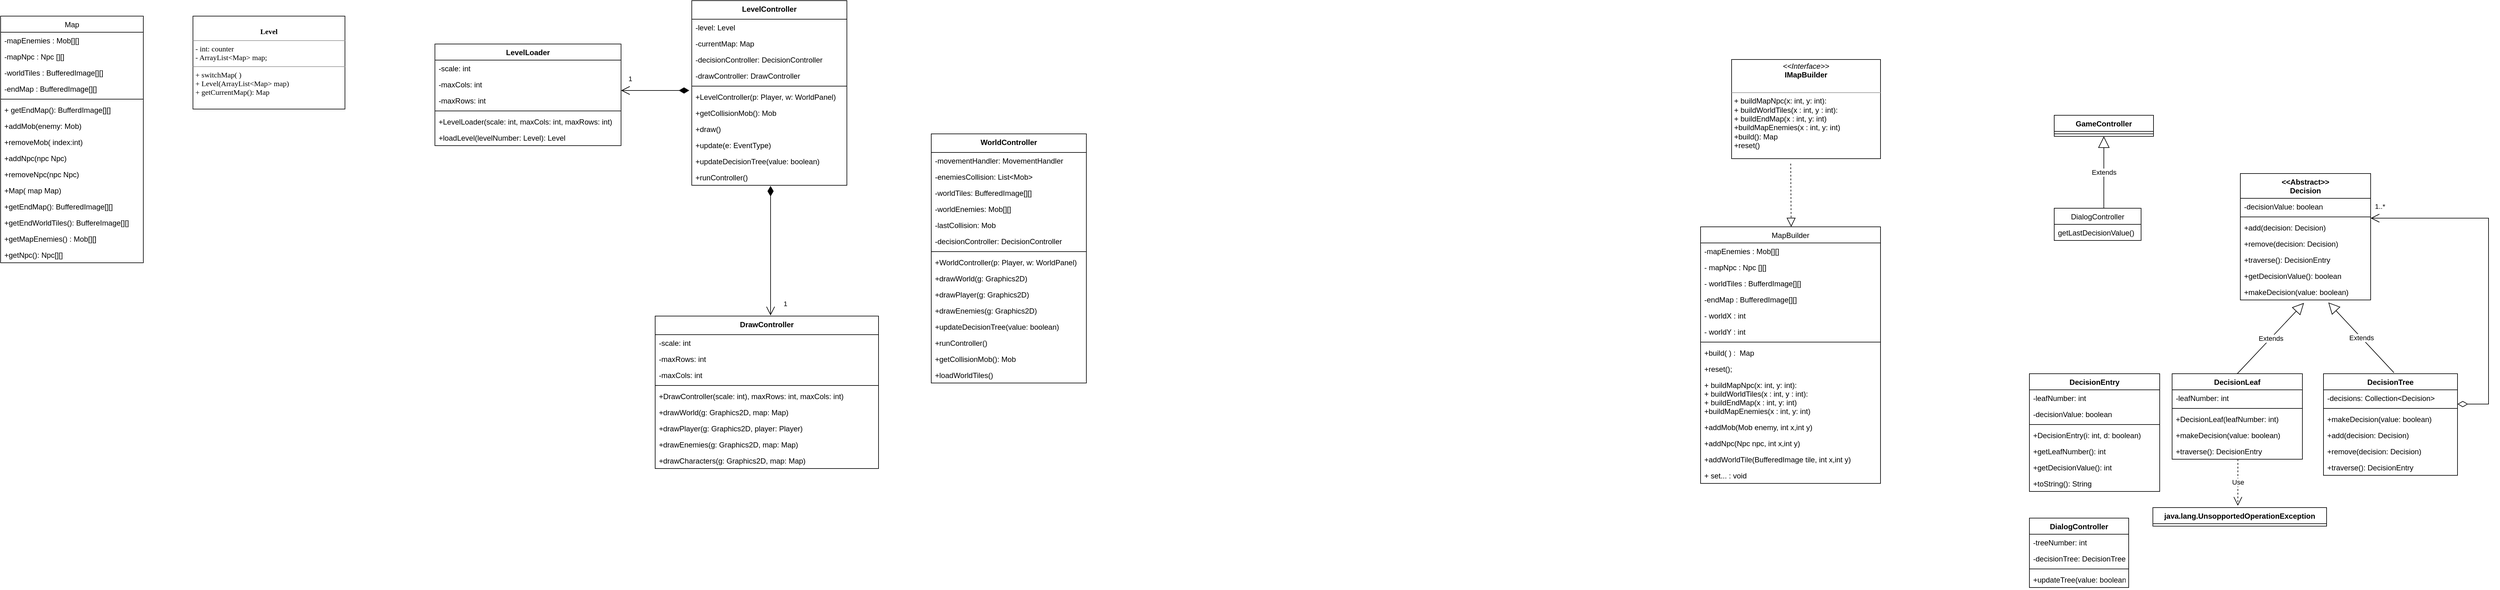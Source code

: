 <mxfile version="20.3.0" type="device"><diagram id="waX3XrK6CqwK0bpDL7hk" name="Pagina-1"><mxGraphModel dx="4037" dy="444" grid="1" gridSize="10" guides="1" tooltips="1" connect="1" arrows="1" fold="1" page="1" pageScale="1" pageWidth="827" pageHeight="1169" math="0" shadow="0"><root><mxCell id="0"/><mxCell id="1" parent="0"/><mxCell id="rgU4EDmHz1ksDsiDiEOH-1" value="&lt;&lt;Abstract&gt;&gt;&#10;Decision&#10;" style="swimlane;fontStyle=1;align=center;verticalAlign=top;childLayout=stackLayout;horizontal=1;startSize=40;horizontalStack=0;resizeParent=1;resizeParentMax=0;resizeLast=0;collapsible=1;marginBottom=0;" parent="1" vertex="1"><mxGeometry x="370" y="314" width="210" height="204" as="geometry"/></mxCell><mxCell id="H6eDh1LxuKZ5FNRw6-Gw-2" value="-decisionValue: boolean" style="text;strokeColor=none;fillColor=none;align=left;verticalAlign=top;spacingLeft=4;spacingRight=4;overflow=hidden;rotatable=0;points=[[0,0.5],[1,0.5]];portConstraint=eastwest;" parent="rgU4EDmHz1ksDsiDiEOH-1" vertex="1"><mxGeometry y="40" width="210" height="26" as="geometry"/></mxCell><mxCell id="rgU4EDmHz1ksDsiDiEOH-3" value="" style="line;strokeWidth=1;fillColor=none;align=left;verticalAlign=middle;spacingTop=-1;spacingLeft=3;spacingRight=3;rotatable=0;labelPosition=right;points=[];portConstraint=eastwest;strokeColor=inherit;" parent="rgU4EDmHz1ksDsiDiEOH-1" vertex="1"><mxGeometry y="66" width="210" height="8" as="geometry"/></mxCell><mxCell id="rgU4EDmHz1ksDsiDiEOH-14" value="+add(decision: Decision)" style="text;strokeColor=none;fillColor=none;align=left;verticalAlign=top;spacingLeft=4;spacingRight=4;overflow=hidden;rotatable=0;points=[[0,0.5],[1,0.5]];portConstraint=eastwest;" parent="rgU4EDmHz1ksDsiDiEOH-1" vertex="1"><mxGeometry y="74" width="210" height="26" as="geometry"/></mxCell><mxCell id="rgU4EDmHz1ksDsiDiEOH-15" value="+remove(decision: Decision)" style="text;strokeColor=none;fillColor=none;align=left;verticalAlign=top;spacingLeft=4;spacingRight=4;overflow=hidden;rotatable=0;points=[[0,0.5],[1,0.5]];portConstraint=eastwest;" parent="rgU4EDmHz1ksDsiDiEOH-1" vertex="1"><mxGeometry y="100" width="210" height="26" as="geometry"/></mxCell><mxCell id="H6eDh1LxuKZ5FNRw6-Gw-3" value="+traverse(): DecisionEntry" style="text;strokeColor=none;fillColor=none;align=left;verticalAlign=top;spacingLeft=4;spacingRight=4;overflow=hidden;rotatable=0;points=[[0,0.5],[1,0.5]];portConstraint=eastwest;" parent="rgU4EDmHz1ksDsiDiEOH-1" vertex="1"><mxGeometry y="126" width="210" height="26" as="geometry"/></mxCell><mxCell id="H6eDh1LxuKZ5FNRw6-Gw-1" value="+getDecisionValue(): boolean" style="text;strokeColor=none;fillColor=none;align=left;verticalAlign=top;spacingLeft=4;spacingRight=4;overflow=hidden;rotatable=0;points=[[0,0.5],[1,0.5]];portConstraint=eastwest;" parent="rgU4EDmHz1ksDsiDiEOH-1" vertex="1"><mxGeometry y="152" width="210" height="26" as="geometry"/></mxCell><mxCell id="rgU4EDmHz1ksDsiDiEOH-13" value="+makeDecision(value: boolean)" style="text;strokeColor=none;fillColor=none;align=left;verticalAlign=top;spacingLeft=4;spacingRight=4;overflow=hidden;rotatable=0;points=[[0,0.5],[1,0.5]];portConstraint=eastwest;" parent="rgU4EDmHz1ksDsiDiEOH-1" vertex="1"><mxGeometry y="178" width="210" height="26" as="geometry"/></mxCell><mxCell id="rgU4EDmHz1ksDsiDiEOH-5" value="DecisionLeaf" style="swimlane;fontStyle=1;align=center;verticalAlign=top;childLayout=stackLayout;horizontal=1;startSize=26;horizontalStack=0;resizeParent=1;resizeParentMax=0;resizeLast=0;collapsible=1;marginBottom=0;" parent="1" vertex="1"><mxGeometry x="260" y="637" width="210" height="138" as="geometry"/></mxCell><mxCell id="rgU4EDmHz1ksDsiDiEOH-31" value="-leafNumber: int" style="text;strokeColor=none;fillColor=none;align=left;verticalAlign=top;spacingLeft=4;spacingRight=4;overflow=hidden;rotatable=0;points=[[0,0.5],[1,0.5]];portConstraint=eastwest;" parent="rgU4EDmHz1ksDsiDiEOH-5" vertex="1"><mxGeometry y="26" width="210" height="26" as="geometry"/></mxCell><mxCell id="rgU4EDmHz1ksDsiDiEOH-7" value="" style="line;strokeWidth=1;fillColor=none;align=left;verticalAlign=middle;spacingTop=-1;spacingLeft=3;spacingRight=3;rotatable=0;labelPosition=right;points=[];portConstraint=eastwest;strokeColor=inherit;" parent="rgU4EDmHz1ksDsiDiEOH-5" vertex="1"><mxGeometry y="52" width="210" height="8" as="geometry"/></mxCell><mxCell id="rgU4EDmHz1ksDsiDiEOH-32" value="+DecisionLeaf(leafNumber: int)" style="text;strokeColor=none;fillColor=none;align=left;verticalAlign=top;spacingLeft=4;spacingRight=4;overflow=hidden;rotatable=0;points=[[0,0.5],[1,0.5]];portConstraint=eastwest;" parent="rgU4EDmHz1ksDsiDiEOH-5" vertex="1"><mxGeometry y="60" width="210" height="26" as="geometry"/></mxCell><mxCell id="rgU4EDmHz1ksDsiDiEOH-8" value="+makeDecision(value: boolean)&#10;" style="text;strokeColor=none;fillColor=none;align=left;verticalAlign=top;spacingLeft=4;spacingRight=4;overflow=hidden;rotatable=0;points=[[0,0.5],[1,0.5]];portConstraint=eastwest;" parent="rgU4EDmHz1ksDsiDiEOH-5" vertex="1"><mxGeometry y="86" width="210" height="26" as="geometry"/></mxCell><mxCell id="Zml2vvtw80SyDovYUlOk-2" value="+traverse(): DecisionEntry" style="text;strokeColor=none;fillColor=none;align=left;verticalAlign=top;spacingLeft=4;spacingRight=4;overflow=hidden;rotatable=0;points=[[0,0.5],[1,0.5]];portConstraint=eastwest;" parent="rgU4EDmHz1ksDsiDiEOH-5" vertex="1"><mxGeometry y="112" width="210" height="26" as="geometry"/></mxCell><mxCell id="rgU4EDmHz1ksDsiDiEOH-9" value="DecisionTree" style="swimlane;fontStyle=1;align=center;verticalAlign=top;childLayout=stackLayout;horizontal=1;startSize=26;horizontalStack=0;resizeParent=1;resizeParentMax=0;resizeLast=0;collapsible=1;marginBottom=0;" parent="1" vertex="1"><mxGeometry x="504" y="637" width="216" height="164" as="geometry"/></mxCell><mxCell id="rgU4EDmHz1ksDsiDiEOH-10" value="-decisions: Collection&lt;Decision&gt;" style="text;strokeColor=none;fillColor=none;align=left;verticalAlign=top;spacingLeft=4;spacingRight=4;overflow=hidden;rotatable=0;points=[[0,0.5],[1,0.5]];portConstraint=eastwest;" parent="rgU4EDmHz1ksDsiDiEOH-9" vertex="1"><mxGeometry y="26" width="216" height="26" as="geometry"/></mxCell><mxCell id="rgU4EDmHz1ksDsiDiEOH-11" value="" style="line;strokeWidth=1;fillColor=none;align=left;verticalAlign=middle;spacingTop=-1;spacingLeft=3;spacingRight=3;rotatable=0;labelPosition=right;points=[];portConstraint=eastwest;strokeColor=inherit;" parent="rgU4EDmHz1ksDsiDiEOH-9" vertex="1"><mxGeometry y="52" width="216" height="8" as="geometry"/></mxCell><mxCell id="rgU4EDmHz1ksDsiDiEOH-20" value="+makeDecision(value: boolean)" style="text;strokeColor=none;fillColor=none;align=left;verticalAlign=top;spacingLeft=4;spacingRight=4;overflow=hidden;rotatable=0;points=[[0,0.5],[1,0.5]];portConstraint=eastwest;" parent="rgU4EDmHz1ksDsiDiEOH-9" vertex="1"><mxGeometry y="60" width="216" height="26" as="geometry"/></mxCell><mxCell id="rgU4EDmHz1ksDsiDiEOH-21" value="+add(decision: Decision)" style="text;strokeColor=none;fillColor=none;align=left;verticalAlign=top;spacingLeft=4;spacingRight=4;overflow=hidden;rotatable=0;points=[[0,0.5],[1,0.5]];portConstraint=eastwest;" parent="rgU4EDmHz1ksDsiDiEOH-9" vertex="1"><mxGeometry y="86" width="216" height="26" as="geometry"/></mxCell><mxCell id="rgU4EDmHz1ksDsiDiEOH-22" value="+remove(decision: Decision)" style="text;strokeColor=none;fillColor=none;align=left;verticalAlign=top;spacingLeft=4;spacingRight=4;overflow=hidden;rotatable=0;points=[[0,0.5],[1,0.5]];portConstraint=eastwest;" parent="rgU4EDmHz1ksDsiDiEOH-9" vertex="1"><mxGeometry y="112" width="216" height="26" as="geometry"/></mxCell><mxCell id="Zml2vvtw80SyDovYUlOk-1" value="+traverse(): DecisionEntry" style="text;strokeColor=none;fillColor=none;align=left;verticalAlign=top;spacingLeft=4;spacingRight=4;overflow=hidden;rotatable=0;points=[[0,0.5],[1,0.5]];portConstraint=eastwest;" parent="rgU4EDmHz1ksDsiDiEOH-9" vertex="1"><mxGeometry y="138" width="216" height="26" as="geometry"/></mxCell><mxCell id="rgU4EDmHz1ksDsiDiEOH-17" value="1..*" style="endArrow=open;html=1;endSize=12;startArrow=diamondThin;startSize=14;startFill=0;edgeStyle=orthogonalEdgeStyle;align=left;verticalAlign=bottom;rounded=0;" parent="1" edge="1"><mxGeometry x="0.984" y="-10" relative="1" as="geometry"><mxPoint x="720" y="686" as="sourcePoint"/><mxPoint x="580" y="386" as="targetPoint"/><Array as="points"><mxPoint x="770" y="686"/><mxPoint x="770" y="386"/></Array><mxPoint as="offset"/></mxGeometry></mxCell><mxCell id="rgU4EDmHz1ksDsiDiEOH-18" value="Extends" style="endArrow=block;endSize=16;endFill=0;html=1;rounded=0;exitX=0.5;exitY=0;exitDx=0;exitDy=0;entryX=0.403;entryY=1.031;entryDx=0;entryDy=0;entryPerimeter=0;" parent="1" source="rgU4EDmHz1ksDsiDiEOH-5" edge="1"><mxGeometry width="160" relative="1" as="geometry"><mxPoint x="468" y="550" as="sourcePoint"/><mxPoint x="472.54" y="522.806" as="targetPoint"/></mxGeometry></mxCell><mxCell id="rgU4EDmHz1ksDsiDiEOH-19" value="Extends" style="endArrow=block;endSize=16;endFill=0;html=1;rounded=0;entryX=0.621;entryY=1;entryDx=0;entryDy=0;entryPerimeter=0;exitX=0.526;exitY=-0.01;exitDx=0;exitDy=0;exitPerimeter=0;" parent="1" source="rgU4EDmHz1ksDsiDiEOH-9" edge="1"><mxGeometry width="160" relative="1" as="geometry"><mxPoint x="618" y="620" as="sourcePoint"/><mxPoint x="511.78" y="522" as="targetPoint"/></mxGeometry></mxCell><mxCell id="rgU4EDmHz1ksDsiDiEOH-38" value="Use" style="endArrow=open;endSize=12;dashed=1;html=1;rounded=0;exitX=0.505;exitY=1;exitDx=0;exitDy=0;exitPerimeter=0;" parent="1" source="Zml2vvtw80SyDovYUlOk-2" edge="1"><mxGeometry width="160" relative="1" as="geometry"><mxPoint x="367.71" y="801" as="sourcePoint"/><mxPoint x="366" y="850" as="targetPoint"/></mxGeometry></mxCell><mxCell id="rgU4EDmHz1ksDsiDiEOH-47" value="java.lang.UnsopportedOperationException" style="swimlane;fontStyle=1;align=center;verticalAlign=top;childLayout=stackLayout;horizontal=1;startSize=26;horizontalStack=0;resizeParent=1;resizeParentMax=0;resizeLast=0;collapsible=1;marginBottom=0;" parent="1" vertex="1" collapsed="1"><mxGeometry x="229" y="853" width="280" height="30" as="geometry"><mxRectangle x="300" y="1050" width="160" height="34" as="alternateBounds"/></mxGeometry></mxCell><mxCell id="Zml2vvtw80SyDovYUlOk-3" value="DecisionEntry" style="swimlane;fontStyle=1;align=center;verticalAlign=top;childLayout=stackLayout;horizontal=1;startSize=26;horizontalStack=0;resizeParent=1;resizeParentMax=0;resizeLast=0;collapsible=1;marginBottom=0;" parent="1" vertex="1"><mxGeometry x="30" y="637" width="210" height="190" as="geometry"/></mxCell><mxCell id="Zml2vvtw80SyDovYUlOk-4" value="-leafNumber: int" style="text;strokeColor=none;fillColor=none;align=left;verticalAlign=top;spacingLeft=4;spacingRight=4;overflow=hidden;rotatable=0;points=[[0,0.5],[1,0.5]];portConstraint=eastwest;" parent="Zml2vvtw80SyDovYUlOk-3" vertex="1"><mxGeometry y="26" width="210" height="26" as="geometry"/></mxCell><mxCell id="Zml2vvtw80SyDovYUlOk-7" value="-decisionValue: boolean" style="text;strokeColor=none;fillColor=none;align=left;verticalAlign=top;spacingLeft=4;spacingRight=4;overflow=hidden;rotatable=0;points=[[0,0.5],[1,0.5]];portConstraint=eastwest;" parent="Zml2vvtw80SyDovYUlOk-3" vertex="1"><mxGeometry y="52" width="210" height="26" as="geometry"/></mxCell><mxCell id="Zml2vvtw80SyDovYUlOk-5" value="" style="line;strokeWidth=1;fillColor=none;align=left;verticalAlign=middle;spacingTop=-1;spacingLeft=3;spacingRight=3;rotatable=0;labelPosition=right;points=[];portConstraint=eastwest;strokeColor=inherit;" parent="Zml2vvtw80SyDovYUlOk-3" vertex="1"><mxGeometry y="78" width="210" height="8" as="geometry"/></mxCell><mxCell id="Zml2vvtw80SyDovYUlOk-6" value="+DecisionEntry(i: int, d: boolean)" style="text;strokeColor=none;fillColor=none;align=left;verticalAlign=top;spacingLeft=4;spacingRight=4;overflow=hidden;rotatable=0;points=[[0,0.5],[1,0.5]];portConstraint=eastwest;" parent="Zml2vvtw80SyDovYUlOk-3" vertex="1"><mxGeometry y="86" width="210" height="26" as="geometry"/></mxCell><mxCell id="Zml2vvtw80SyDovYUlOk-8" value="+getLeafNumber(): int" style="text;strokeColor=none;fillColor=none;align=left;verticalAlign=top;spacingLeft=4;spacingRight=4;overflow=hidden;rotatable=0;points=[[0,0.5],[1,0.5]];portConstraint=eastwest;" parent="Zml2vvtw80SyDovYUlOk-3" vertex="1"><mxGeometry y="112" width="210" height="26" as="geometry"/></mxCell><mxCell id="Zml2vvtw80SyDovYUlOk-9" value="+getDecisionValue(): int" style="text;strokeColor=none;fillColor=none;align=left;verticalAlign=top;spacingLeft=4;spacingRight=4;overflow=hidden;rotatable=0;points=[[0,0.5],[1,0.5]];portConstraint=eastwest;" parent="Zml2vvtw80SyDovYUlOk-3" vertex="1"><mxGeometry y="138" width="210" height="26" as="geometry"/></mxCell><mxCell id="-rwoP-EGNGd6tLvYjG5y-1" value="+toString(): String" style="text;strokeColor=none;fillColor=none;align=left;verticalAlign=top;spacingLeft=4;spacingRight=4;overflow=hidden;rotatable=0;points=[[0,0.5],[1,0.5]];portConstraint=eastwest;" parent="Zml2vvtw80SyDovYUlOk-3" vertex="1"><mxGeometry y="164" width="210" height="26" as="geometry"/></mxCell><mxCell id="r6bCO4t-wzI-lzJjD_gW-1" value="DialogController" style="swimlane;fontStyle=0;childLayout=stackLayout;horizontal=1;startSize=26;fillColor=none;horizontalStack=0;resizeParent=1;resizeParentMax=0;resizeLast=0;collapsible=1;marginBottom=0;" parent="1" vertex="1"><mxGeometry x="70" y="370" width="140" height="52" as="geometry"/></mxCell><mxCell id="r6bCO4t-wzI-lzJjD_gW-10" value="getLastDecisionValue()" style="text;strokeColor=none;fillColor=none;align=left;verticalAlign=top;spacingLeft=4;spacingRight=4;overflow=hidden;rotatable=0;points=[[0,0.5],[1,0.5]];portConstraint=eastwest;" parent="r6bCO4t-wzI-lzJjD_gW-1" vertex="1"><mxGeometry y="26" width="140" height="26" as="geometry"/></mxCell><mxCell id="r6bCO4t-wzI-lzJjD_gW-5" value="GameController" style="swimlane;fontStyle=1;align=center;verticalAlign=top;childLayout=stackLayout;horizontal=1;startSize=26;horizontalStack=0;resizeParent=1;resizeParentMax=0;resizeLast=0;collapsible=1;marginBottom=0;" parent="1" vertex="1"><mxGeometry x="70" y="220" width="160" height="34" as="geometry"/></mxCell><mxCell id="r6bCO4t-wzI-lzJjD_gW-7" value="" style="line;strokeWidth=1;fillColor=none;align=left;verticalAlign=middle;spacingTop=-1;spacingLeft=3;spacingRight=3;rotatable=0;labelPosition=right;points=[];portConstraint=eastwest;strokeColor=inherit;" parent="r6bCO4t-wzI-lzJjD_gW-5" vertex="1"><mxGeometry y="26" width="160" height="8" as="geometry"/></mxCell><mxCell id="r6bCO4t-wzI-lzJjD_gW-9" value="Extends" style="endArrow=block;endSize=16;endFill=0;html=1;rounded=0;exitX=0.571;exitY=0;exitDx=0;exitDy=0;exitPerimeter=0;entryX=0.5;entryY=1;entryDx=0;entryDy=0;" parent="1" source="r6bCO4t-wzI-lzJjD_gW-1" target="r6bCO4t-wzI-lzJjD_gW-5" edge="1"><mxGeometry width="160" relative="1" as="geometry"><mxPoint x="120" y="314" as="sourcePoint"/><mxPoint x="280" y="314" as="targetPoint"/></mxGeometry></mxCell><mxCell id="6VcIA10MXS9LwaJbFDwE-1" value="DialogController" style="swimlane;fontStyle=1;align=center;verticalAlign=top;childLayout=stackLayout;horizontal=1;startSize=26;horizontalStack=0;resizeParent=1;resizeParentMax=0;resizeLast=0;collapsible=1;marginBottom=0;" parent="1" vertex="1"><mxGeometry x="30" y="870" width="160" height="112" as="geometry"/></mxCell><mxCell id="6VcIA10MXS9LwaJbFDwE-6" value="-treeNumber: int" style="text;strokeColor=none;fillColor=none;align=left;verticalAlign=top;spacingLeft=4;spacingRight=4;overflow=hidden;rotatable=0;points=[[0,0.5],[1,0.5]];portConstraint=eastwest;" parent="6VcIA10MXS9LwaJbFDwE-1" vertex="1"><mxGeometry y="26" width="160" height="26" as="geometry"/></mxCell><mxCell id="6VcIA10MXS9LwaJbFDwE-5" value="-decisionTree: DecisionTree" style="text;strokeColor=none;fillColor=none;align=left;verticalAlign=top;spacingLeft=4;spacingRight=4;overflow=hidden;rotatable=0;points=[[0,0.5],[1,0.5]];portConstraint=eastwest;" parent="6VcIA10MXS9LwaJbFDwE-1" vertex="1"><mxGeometry y="52" width="160" height="26" as="geometry"/></mxCell><mxCell id="6VcIA10MXS9LwaJbFDwE-3" value="" style="line;strokeWidth=1;fillColor=none;align=left;verticalAlign=middle;spacingTop=-1;spacingLeft=3;spacingRight=3;rotatable=0;labelPosition=right;points=[];portConstraint=eastwest;strokeColor=inherit;" parent="6VcIA10MXS9LwaJbFDwE-1" vertex="1"><mxGeometry y="78" width="160" height="8" as="geometry"/></mxCell><mxCell id="6VcIA10MXS9LwaJbFDwE-4" value="+updateTree(value: boolean)" style="text;strokeColor=none;fillColor=none;align=left;verticalAlign=top;spacingLeft=4;spacingRight=4;overflow=hidden;rotatable=0;points=[[0,0.5],[1,0.5]];portConstraint=eastwest;" parent="6VcIA10MXS9LwaJbFDwE-1" vertex="1"><mxGeometry y="86" width="160" height="26" as="geometry"/></mxCell><mxCell id="Z7u2s3VaNOTHkCchxANX-33" value="&lt;p style=&quot;margin:0px;margin-top:4px;text-align:center;&quot;&gt;&lt;br&gt;&lt;b&gt;Level&lt;/b&gt;&lt;/p&gt;&lt;hr size=&quot;1&quot;&gt;&lt;p style=&quot;margin:0px;margin-left:4px;&quot;&gt;- int: counter&lt;/p&gt;&lt;p style=&quot;margin:0px;margin-left:4px;&quot;&gt;- ArrayList&amp;lt;Map&amp;gt; map;&lt;/p&gt;&lt;hr size=&quot;1&quot;&gt;&lt;p style=&quot;margin:0px;margin-left:4px;&quot;&gt;+ switchMap( )&lt;br&gt;+ Level(ArrayList&amp;lt;Map&amp;gt; map)&lt;/p&gt;&lt;p style=&quot;margin:0px;margin-left:4px;&quot;&gt;+ getCurrentMap(): Map&lt;/p&gt;&lt;p style=&quot;margin:0px;margin-left:4px;&quot;&gt;&lt;br&gt;&lt;/p&gt;" style="verticalAlign=top;align=left;overflow=fill;fontSize=12;fontFamily=Lucida Console;html=1;" parent="1" vertex="1"><mxGeometry x="-2930" y="60" width="245" height="150" as="geometry"/></mxCell><mxCell id="Z7u2s3VaNOTHkCchxANX-34" value="Map" style="swimlane;fontStyle=0;childLayout=stackLayout;horizontal=1;startSize=26;fillColor=none;horizontalStack=0;resizeParent=1;resizeParentMax=0;resizeLast=0;collapsible=1;marginBottom=0;" parent="1" vertex="1"><mxGeometry x="-3240" y="60" width="230" height="398" as="geometry"/></mxCell><mxCell id="Z7u2s3VaNOTHkCchxANX-35" value="-mapEnemies : Mob[][] " style="text;strokeColor=none;fillColor=none;align=left;verticalAlign=top;spacingLeft=4;spacingRight=4;overflow=hidden;rotatable=0;points=[[0,0.5],[1,0.5]];portConstraint=eastwest;" parent="Z7u2s3VaNOTHkCchxANX-34" vertex="1"><mxGeometry y="26" width="230" height="26" as="geometry"/></mxCell><mxCell id="Z7u2s3VaNOTHkCchxANX-36" value="-mapNpc : Npc [][] " style="text;strokeColor=none;fillColor=none;align=left;verticalAlign=top;spacingLeft=4;spacingRight=4;overflow=hidden;rotatable=0;points=[[0,0.5],[1,0.5]];portConstraint=eastwest;" parent="Z7u2s3VaNOTHkCchxANX-34" vertex="1"><mxGeometry y="52" width="230" height="26" as="geometry"/></mxCell><mxCell id="Z7u2s3VaNOTHkCchxANX-37" value="-worldTiles : BufferedImage[][]" style="text;strokeColor=none;fillColor=none;align=left;verticalAlign=top;spacingLeft=4;spacingRight=4;overflow=hidden;rotatable=0;points=[[0,0.5],[1,0.5]];portConstraint=eastwest;" parent="Z7u2s3VaNOTHkCchxANX-34" vertex="1"><mxGeometry y="78" width="230" height="26" as="geometry"/></mxCell><mxCell id="Z7u2s3VaNOTHkCchxANX-38" value="-endMap : BufferedImage[][] " style="text;strokeColor=none;fillColor=none;align=left;verticalAlign=top;spacingLeft=4;spacingRight=4;overflow=hidden;rotatable=0;points=[[0,0.5],[1,0.5]];portConstraint=eastwest;" parent="Z7u2s3VaNOTHkCchxANX-34" vertex="1"><mxGeometry y="104" width="230" height="26" as="geometry"/></mxCell><mxCell id="Z7u2s3VaNOTHkCchxANX-39" value="" style="line;strokeWidth=1;fillColor=none;align=left;verticalAlign=middle;spacingTop=-1;spacingLeft=3;spacingRight=3;rotatable=0;labelPosition=right;points=[];portConstraint=eastwest;strokeColor=inherit;" parent="Z7u2s3VaNOTHkCchxANX-34" vertex="1"><mxGeometry y="130" width="230" height="8" as="geometry"/></mxCell><mxCell id="Z7u2s3VaNOTHkCchxANX-40" value="+ getEndMap(): BufferdImage[][] " style="text;strokeColor=none;fillColor=none;align=left;verticalAlign=top;spacingLeft=4;spacingRight=4;overflow=hidden;rotatable=0;points=[[0,0.5],[1,0.5]];portConstraint=eastwest;" parent="Z7u2s3VaNOTHkCchxANX-34" vertex="1"><mxGeometry y="138" width="230" height="26" as="geometry"/></mxCell><mxCell id="Z7u2s3VaNOTHkCchxANX-41" value="+addMob(enemy: Mob)" style="text;strokeColor=none;fillColor=none;align=left;verticalAlign=top;spacingLeft=4;spacingRight=4;overflow=hidden;rotatable=0;points=[[0,0.5],[1,0.5]];portConstraint=eastwest;" parent="Z7u2s3VaNOTHkCchxANX-34" vertex="1"><mxGeometry y="164" width="230" height="26" as="geometry"/></mxCell><mxCell id="Z7u2s3VaNOTHkCchxANX-42" value="+removeMob( index:int)" style="text;strokeColor=none;fillColor=none;align=left;verticalAlign=top;spacingLeft=4;spacingRight=4;overflow=hidden;rotatable=0;points=[[0,0.5],[1,0.5]];portConstraint=eastwest;" parent="Z7u2s3VaNOTHkCchxANX-34" vertex="1"><mxGeometry y="190" width="230" height="26" as="geometry"/></mxCell><mxCell id="Z7u2s3VaNOTHkCchxANX-43" value="+addNpc(npc Npc)" style="text;strokeColor=none;fillColor=none;align=left;verticalAlign=top;spacingLeft=4;spacingRight=4;overflow=hidden;rotatable=0;points=[[0,0.5],[1,0.5]];portConstraint=eastwest;" parent="Z7u2s3VaNOTHkCchxANX-34" vertex="1"><mxGeometry y="216" width="230" height="26" as="geometry"/></mxCell><mxCell id="Z7u2s3VaNOTHkCchxANX-44" value="+removeNpc(npc Npc)" style="text;strokeColor=none;fillColor=none;align=left;verticalAlign=top;spacingLeft=4;spacingRight=4;overflow=hidden;rotatable=0;points=[[0,0.5],[1,0.5]];portConstraint=eastwest;" parent="Z7u2s3VaNOTHkCchxANX-34" vertex="1"><mxGeometry y="242" width="230" height="26" as="geometry"/></mxCell><mxCell id="Z7u2s3VaNOTHkCchxANX-45" value="+Map( map Map)&#10;" style="text;strokeColor=none;fillColor=none;align=left;verticalAlign=top;spacingLeft=4;spacingRight=4;overflow=hidden;rotatable=0;points=[[0,0.5],[1,0.5]];portConstraint=eastwest;" parent="Z7u2s3VaNOTHkCchxANX-34" vertex="1"><mxGeometry y="268" width="230" height="26" as="geometry"/></mxCell><mxCell id="Z7u2s3VaNOTHkCchxANX-46" value="+getEndMap(): BufferedImage[][]" style="text;strokeColor=none;fillColor=none;align=left;verticalAlign=top;spacingLeft=4;spacingRight=4;overflow=hidden;rotatable=0;points=[[0,0.5],[1,0.5]];portConstraint=eastwest;" parent="Z7u2s3VaNOTHkCchxANX-34" vertex="1"><mxGeometry y="294" width="230" height="26" as="geometry"/></mxCell><mxCell id="Z7u2s3VaNOTHkCchxANX-47" value="+getEndWorldTiles(): BuffereImage[][]" style="text;strokeColor=none;fillColor=none;align=left;verticalAlign=top;spacingLeft=4;spacingRight=4;overflow=hidden;rotatable=0;points=[[0,0.5],[1,0.5]];portConstraint=eastwest;" parent="Z7u2s3VaNOTHkCchxANX-34" vertex="1"><mxGeometry y="320" width="230" height="26" as="geometry"/></mxCell><mxCell id="Z7u2s3VaNOTHkCchxANX-48" value="+getMapEnemies() : Mob[][] " style="text;strokeColor=none;fillColor=none;align=left;verticalAlign=top;spacingLeft=4;spacingRight=4;overflow=hidden;rotatable=0;points=[[0,0.5],[1,0.5]];portConstraint=eastwest;" parent="Z7u2s3VaNOTHkCchxANX-34" vertex="1"><mxGeometry y="346" width="230" height="26" as="geometry"/></mxCell><mxCell id="Z7u2s3VaNOTHkCchxANX-49" value="+getNpc(): Npc[][]" style="text;strokeColor=none;fillColor=none;align=left;verticalAlign=top;spacingLeft=4;spacingRight=4;overflow=hidden;rotatable=0;points=[[0,0.5],[1,0.5]];portConstraint=eastwest;" parent="Z7u2s3VaNOTHkCchxANX-34" vertex="1"><mxGeometry y="372" width="230" height="26" as="geometry"/></mxCell><mxCell id="Z7u2s3VaNOTHkCchxANX-50" value="&lt;p style=&quot;margin:0px;margin-top:4px;text-align:center;&quot;&gt;&lt;i&gt;&amp;lt;&amp;lt;Interface&amp;gt;&amp;gt;&lt;/i&gt;&lt;br&gt;&lt;b&gt;IMapBuilder&lt;/b&gt;&lt;/p&gt;&lt;p style=&quot;margin:0px;margin-left:4px;&quot;&gt;&lt;br&gt;&lt;/p&gt;&lt;hr size=&quot;1&quot;&gt;&lt;p style=&quot;margin:0px;margin-left:4px;&quot;&gt;+ buildMapNpc(x: int, y: int):&lt;br&gt;+ buildWorldTiles(x : int, y : int):&amp;nbsp;&lt;/p&gt;&lt;p style=&quot;margin:0px;margin-left:4px;&quot;&gt;+ buildEndMap(x : int, y: int)&lt;/p&gt;&lt;p style=&quot;margin:0px;margin-left:4px;&quot;&gt;+buildMapEnemies(x : int, y: int)&lt;/p&gt;&lt;p style=&quot;margin:0px;margin-left:4px;&quot;&gt;+build(): Map&lt;/p&gt;&lt;p style=&quot;margin:0px;margin-left:4px;&quot;&gt;+reset()&lt;/p&gt;" style="verticalAlign=top;align=left;overflow=fill;fontSize=12;fontFamily=Helvetica;html=1;" parent="1" vertex="1"><mxGeometry x="-450" y="130" width="240" height="160" as="geometry"/></mxCell><mxCell id="Z7u2s3VaNOTHkCchxANX-51" value="" style="endArrow=block;dashed=1;endFill=0;endSize=12;html=1;rounded=0;exitX=0.397;exitY=1.05;exitDx=0;exitDy=0;exitPerimeter=0;entryX=0.469;entryY=0;entryDx=0;entryDy=0;entryPerimeter=0;" parent="1" source="Z7u2s3VaNOTHkCchxANX-50" edge="1"><mxGeometry width="160" relative="1" as="geometry"><mxPoint x="-640" y="609.5" as="sourcePoint"/><mxPoint x="-353.99" y="400" as="targetPoint"/></mxGeometry></mxCell><mxCell id="Z7u2s3VaNOTHkCchxANX-52" value="MapBuilder" style="swimlane;fontStyle=0;childLayout=stackLayout;horizontal=1;startSize=26;fillColor=none;horizontalStack=0;resizeParent=1;resizeParentMax=0;resizeLast=0;collapsible=1;marginBottom=0;" parent="1" vertex="1"><mxGeometry x="-500" y="400" width="290" height="414" as="geometry"/></mxCell><mxCell id="Z7u2s3VaNOTHkCchxANX-53" value="-mapEnemies : Mob[][] " style="text;strokeColor=none;fillColor=none;align=left;verticalAlign=top;spacingLeft=4;spacingRight=4;overflow=hidden;rotatable=0;points=[[0,0.5],[1,0.5]];portConstraint=eastwest;" parent="Z7u2s3VaNOTHkCchxANX-52" vertex="1"><mxGeometry y="26" width="290" height="26" as="geometry"/></mxCell><mxCell id="Z7u2s3VaNOTHkCchxANX-54" value="- mapNpc : Npc [][] " style="text;strokeColor=none;fillColor=none;align=left;verticalAlign=top;spacingLeft=4;spacingRight=4;overflow=hidden;rotatable=0;points=[[0,0.5],[1,0.5]];portConstraint=eastwest;" parent="Z7u2s3VaNOTHkCchxANX-52" vertex="1"><mxGeometry y="52" width="290" height="26" as="geometry"/></mxCell><mxCell id="Z7u2s3VaNOTHkCchxANX-55" value="- worldTiles : BufferdImage[][]" style="text;strokeColor=none;fillColor=none;align=left;verticalAlign=top;spacingLeft=4;spacingRight=4;overflow=hidden;rotatable=0;points=[[0,0.5],[1,0.5]];portConstraint=eastwest;" parent="Z7u2s3VaNOTHkCchxANX-52" vertex="1"><mxGeometry y="78" width="290" height="26" as="geometry"/></mxCell><mxCell id="Z7u2s3VaNOTHkCchxANX-56" value="-endMap : BufferedImage[][] " style="text;strokeColor=none;fillColor=none;align=left;verticalAlign=top;spacingLeft=4;spacingRight=4;overflow=hidden;rotatable=0;points=[[0,0.5],[1,0.5]];portConstraint=eastwest;" parent="Z7u2s3VaNOTHkCchxANX-52" vertex="1"><mxGeometry y="104" width="290" height="26" as="geometry"/></mxCell><mxCell id="Z7u2s3VaNOTHkCchxANX-57" value="- worldX : int" style="text;strokeColor=none;fillColor=none;align=left;verticalAlign=top;spacingLeft=4;spacingRight=4;overflow=hidden;rotatable=0;points=[[0,0.5],[1,0.5]];portConstraint=eastwest;" parent="Z7u2s3VaNOTHkCchxANX-52" vertex="1"><mxGeometry y="130" width="290" height="26" as="geometry"/></mxCell><mxCell id="Z7u2s3VaNOTHkCchxANX-58" value="- worldY : int" style="text;strokeColor=none;fillColor=none;align=left;verticalAlign=top;spacingLeft=4;spacingRight=4;overflow=hidden;rotatable=0;points=[[0,0.5],[1,0.5]];portConstraint=eastwest;" parent="Z7u2s3VaNOTHkCchxANX-52" vertex="1"><mxGeometry y="156" width="290" height="26" as="geometry"/></mxCell><mxCell id="Z7u2s3VaNOTHkCchxANX-59" value="" style="line;strokeWidth=1;fillColor=none;align=left;verticalAlign=middle;spacingTop=-1;spacingLeft=3;spacingRight=3;rotatable=0;labelPosition=right;points=[];portConstraint=eastwest;strokeColor=inherit;" parent="Z7u2s3VaNOTHkCchxANX-52" vertex="1"><mxGeometry y="182" width="290" height="8" as="geometry"/></mxCell><mxCell id="Z7u2s3VaNOTHkCchxANX-60" value="+build( ) :  Map&#10;" style="text;strokeColor=none;fillColor=none;align=left;verticalAlign=top;spacingLeft=4;spacingRight=4;overflow=hidden;rotatable=0;points=[[0,0.5],[1,0.5]];portConstraint=eastwest;" parent="Z7u2s3VaNOTHkCchxANX-52" vertex="1"><mxGeometry y="190" width="290" height="26" as="geometry"/></mxCell><mxCell id="Z7u2s3VaNOTHkCchxANX-61" value="+reset();" style="text;strokeColor=none;fillColor=none;align=left;verticalAlign=top;spacingLeft=4;spacingRight=4;overflow=hidden;rotatable=0;points=[[0,0.5],[1,0.5]];portConstraint=eastwest;" parent="Z7u2s3VaNOTHkCchxANX-52" vertex="1"><mxGeometry y="216" width="290" height="26" as="geometry"/></mxCell><mxCell id="Z7u2s3VaNOTHkCchxANX-62" value="+ buildMapNpc(x: int, y: int):&#10;+ buildWorldTiles(x : int, y : int): &#10;+ buildEndMap(x : int, y: int)&#10;+buildMapEnemies(x : int, y: int)" style="text;strokeColor=none;fillColor=none;align=left;verticalAlign=top;spacingLeft=4;spacingRight=4;overflow=hidden;rotatable=0;points=[[0,0.5],[1,0.5]];portConstraint=eastwest;" parent="Z7u2s3VaNOTHkCchxANX-52" vertex="1"><mxGeometry y="242" width="290" height="68" as="geometry"/></mxCell><mxCell id="Z7u2s3VaNOTHkCchxANX-63" value="+addMob(Mob enemy, int x,int y)" style="text;strokeColor=none;fillColor=none;align=left;verticalAlign=top;spacingLeft=4;spacingRight=4;overflow=hidden;rotatable=0;points=[[0,0.5],[1,0.5]];portConstraint=eastwest;" parent="Z7u2s3VaNOTHkCchxANX-52" vertex="1"><mxGeometry y="310" width="290" height="26" as="geometry"/></mxCell><mxCell id="Z7u2s3VaNOTHkCchxANX-64" value="+addNpc(Npc npc, int x,int y)" style="text;strokeColor=none;fillColor=none;align=left;verticalAlign=top;spacingLeft=4;spacingRight=4;overflow=hidden;rotatable=0;points=[[0,0.5],[1,0.5]];portConstraint=eastwest;" parent="Z7u2s3VaNOTHkCchxANX-52" vertex="1"><mxGeometry y="336" width="290" height="26" as="geometry"/></mxCell><mxCell id="Z7u2s3VaNOTHkCchxANX-65" value="+addWorldTile(BufferedImage tile, int x,int y)" style="text;strokeColor=none;fillColor=none;align=left;verticalAlign=top;spacingLeft=4;spacingRight=4;overflow=hidden;rotatable=0;points=[[0,0.5],[1,0.5]];portConstraint=eastwest;" parent="Z7u2s3VaNOTHkCchxANX-52" vertex="1"><mxGeometry y="362" width="290" height="26" as="geometry"/></mxCell><mxCell id="Z7u2s3VaNOTHkCchxANX-66" value="+ set... : void" style="text;strokeColor=none;fillColor=none;align=left;verticalAlign=top;spacingLeft=4;spacingRight=4;overflow=hidden;rotatable=0;points=[[0,0.5],[1,0.5]];portConstraint=eastwest;" parent="Z7u2s3VaNOTHkCchxANX-52" vertex="1"><mxGeometry y="388" width="290" height="26" as="geometry"/></mxCell><mxCell id="Z7u2s3VaNOTHkCchxANX-67" value="LevelController" style="swimlane;fontStyle=1;align=center;verticalAlign=top;childLayout=stackLayout;horizontal=1;startSize=30;horizontalStack=0;resizeParent=1;resizeParentMax=0;resizeLast=0;collapsible=1;marginBottom=0;" parent="1" vertex="1"><mxGeometry x="-2126" y="35" width="250" height="298" as="geometry"/></mxCell><mxCell id="Z7u2s3VaNOTHkCchxANX-100" value="-level: Level" style="text;strokeColor=none;fillColor=none;align=left;verticalAlign=top;spacingLeft=4;spacingRight=4;overflow=hidden;rotatable=0;points=[[0,0.5],[1,0.5]];portConstraint=eastwest;" parent="Z7u2s3VaNOTHkCchxANX-67" vertex="1"><mxGeometry y="30" width="250" height="26" as="geometry"/></mxCell><mxCell id="Z7u2s3VaNOTHkCchxANX-102" value="-currentMap: Map" style="text;strokeColor=none;fillColor=none;align=left;verticalAlign=top;spacingLeft=4;spacingRight=4;overflow=hidden;rotatable=0;points=[[0,0.5],[1,0.5]];portConstraint=eastwest;" parent="Z7u2s3VaNOTHkCchxANX-67" vertex="1"><mxGeometry y="56" width="250" height="26" as="geometry"/></mxCell><mxCell id="Z7u2s3VaNOTHkCchxANX-101" value="-decisionController: DecisionController" style="text;strokeColor=none;fillColor=none;align=left;verticalAlign=top;spacingLeft=4;spacingRight=4;overflow=hidden;rotatable=0;points=[[0,0.5],[1,0.5]];portConstraint=eastwest;" parent="Z7u2s3VaNOTHkCchxANX-67" vertex="1"><mxGeometry y="82" width="250" height="26" as="geometry"/></mxCell><mxCell id="yTDTOXJ1c-DCLBphNmtx-142" value="-drawController: DrawController" style="text;strokeColor=none;fillColor=none;align=left;verticalAlign=top;spacingLeft=4;spacingRight=4;overflow=hidden;rotatable=0;points=[[0,0.5],[1,0.5]];portConstraint=eastwest;" vertex="1" parent="Z7u2s3VaNOTHkCchxANX-67"><mxGeometry y="108" width="250" height="26" as="geometry"/></mxCell><mxCell id="Z7u2s3VaNOTHkCchxANX-74" value="" style="line;strokeWidth=1;fillColor=none;align=left;verticalAlign=middle;spacingTop=-1;spacingLeft=3;spacingRight=3;rotatable=0;labelPosition=right;points=[];portConstraint=eastwest;strokeColor=inherit;" parent="Z7u2s3VaNOTHkCchxANX-67" vertex="1"><mxGeometry y="134" width="250" height="8" as="geometry"/></mxCell><mxCell id="Z7u2s3VaNOTHkCchxANX-75" value="+LevelController(p: Player, w: WorldPanel)&#10;" style="text;strokeColor=none;fillColor=none;align=left;verticalAlign=top;spacingLeft=4;spacingRight=4;overflow=hidden;rotatable=0;points=[[0,0.5],[1,0.5]];portConstraint=eastwest;" parent="Z7u2s3VaNOTHkCchxANX-67" vertex="1"><mxGeometry y="142" width="250" height="26" as="geometry"/></mxCell><mxCell id="Z7u2s3VaNOTHkCchxANX-81" value="+getCollisionMob(): Mob" style="text;strokeColor=none;fillColor=none;align=left;verticalAlign=top;spacingLeft=4;spacingRight=4;overflow=hidden;rotatable=0;points=[[0,0.5],[1,0.5]];portConstraint=eastwest;" parent="Z7u2s3VaNOTHkCchxANX-67" vertex="1"><mxGeometry y="168" width="250" height="26" as="geometry"/></mxCell><mxCell id="Z7u2s3VaNOTHkCchxANX-76" value="+draw()" style="text;strokeColor=none;fillColor=none;align=left;verticalAlign=top;spacingLeft=4;spacingRight=4;overflow=hidden;rotatable=0;points=[[0,0.5],[1,0.5]];portConstraint=eastwest;" parent="Z7u2s3VaNOTHkCchxANX-67" vertex="1"><mxGeometry y="194" width="250" height="26" as="geometry"/></mxCell><mxCell id="yTDTOXJ1c-DCLBphNmtx-143" value="+update(e: EventType)" style="text;strokeColor=none;fillColor=none;align=left;verticalAlign=top;spacingLeft=4;spacingRight=4;overflow=hidden;rotatable=0;points=[[0,0.5],[1,0.5]];portConstraint=eastwest;" vertex="1" parent="Z7u2s3VaNOTHkCchxANX-67"><mxGeometry y="220" width="250" height="26" as="geometry"/></mxCell><mxCell id="Z7u2s3VaNOTHkCchxANX-79" value="+updateDecisionTree(value: boolean)" style="text;strokeColor=none;fillColor=none;align=left;verticalAlign=top;spacingLeft=4;spacingRight=4;overflow=hidden;rotatable=0;points=[[0,0.5],[1,0.5]];portConstraint=eastwest;" parent="Z7u2s3VaNOTHkCchxANX-67" vertex="1"><mxGeometry y="246" width="250" height="26" as="geometry"/></mxCell><mxCell id="Z7u2s3VaNOTHkCchxANX-80" value="+runController()" style="text;strokeColor=none;fillColor=none;align=left;verticalAlign=top;spacingLeft=4;spacingRight=4;overflow=hidden;rotatable=0;points=[[0,0.5],[1,0.5]];portConstraint=eastwest;" parent="Z7u2s3VaNOTHkCchxANX-67" vertex="1"><mxGeometry y="272" width="250" height="26" as="geometry"/></mxCell><mxCell id="Z7u2s3VaNOTHkCchxANX-83" value="WorldController" style="swimlane;fontStyle=1;align=center;verticalAlign=top;childLayout=stackLayout;horizontal=1;startSize=30;horizontalStack=0;resizeParent=1;resizeParentMax=0;resizeLast=0;collapsible=1;marginBottom=0;" parent="1" vertex="1"><mxGeometry x="-1740" y="250" width="250" height="402" as="geometry"/></mxCell><mxCell id="Z7u2s3VaNOTHkCchxANX-84" value="-movementHandler: MovementHandler" style="text;strokeColor=none;fillColor=none;align=left;verticalAlign=top;spacingLeft=4;spacingRight=4;overflow=hidden;rotatable=0;points=[[0,0.5],[1,0.5]];portConstraint=eastwest;" parent="Z7u2s3VaNOTHkCchxANX-83" vertex="1"><mxGeometry y="30" width="250" height="26" as="geometry"/></mxCell><mxCell id="Z7u2s3VaNOTHkCchxANX-85" value="-enemiesCollision: List&lt;Mob&gt;" style="text;strokeColor=none;fillColor=none;align=left;verticalAlign=top;spacingLeft=4;spacingRight=4;overflow=hidden;rotatable=0;points=[[0,0.5],[1,0.5]];portConstraint=eastwest;" parent="Z7u2s3VaNOTHkCchxANX-83" vertex="1"><mxGeometry y="56" width="250" height="26" as="geometry"/></mxCell><mxCell id="Z7u2s3VaNOTHkCchxANX-86" value="-worldTiles: BufferedImage[][]" style="text;strokeColor=none;fillColor=none;align=left;verticalAlign=top;spacingLeft=4;spacingRight=4;overflow=hidden;rotatable=0;points=[[0,0.5],[1,0.5]];portConstraint=eastwest;" parent="Z7u2s3VaNOTHkCchxANX-83" vertex="1"><mxGeometry y="82" width="250" height="26" as="geometry"/></mxCell><mxCell id="Z7u2s3VaNOTHkCchxANX-87" value="-worldEnemies: Mob[][]" style="text;strokeColor=none;fillColor=none;align=left;verticalAlign=top;spacingLeft=4;spacingRight=4;overflow=hidden;rotatable=0;points=[[0,0.5],[1,0.5]];portConstraint=eastwest;" parent="Z7u2s3VaNOTHkCchxANX-83" vertex="1"><mxGeometry y="108" width="250" height="26" as="geometry"/></mxCell><mxCell id="Z7u2s3VaNOTHkCchxANX-88" value="-lastCollision: Mob" style="text;strokeColor=none;fillColor=none;align=left;verticalAlign=top;spacingLeft=4;spacingRight=4;overflow=hidden;rotatable=0;points=[[0,0.5],[1,0.5]];portConstraint=eastwest;" parent="Z7u2s3VaNOTHkCchxANX-83" vertex="1"><mxGeometry y="134" width="250" height="26" as="geometry"/></mxCell><mxCell id="Z7u2s3VaNOTHkCchxANX-89" value="-decisionController: DecisionController" style="text;strokeColor=none;fillColor=none;align=left;verticalAlign=top;spacingLeft=4;spacingRight=4;overflow=hidden;rotatable=0;points=[[0,0.5],[1,0.5]];portConstraint=eastwest;" parent="Z7u2s3VaNOTHkCchxANX-83" vertex="1"><mxGeometry y="160" width="250" height="26" as="geometry"/></mxCell><mxCell id="Z7u2s3VaNOTHkCchxANX-90" value="" style="line;strokeWidth=1;fillColor=none;align=left;verticalAlign=middle;spacingTop=-1;spacingLeft=3;spacingRight=3;rotatable=0;labelPosition=right;points=[];portConstraint=eastwest;strokeColor=inherit;" parent="Z7u2s3VaNOTHkCchxANX-83" vertex="1"><mxGeometry y="186" width="250" height="8" as="geometry"/></mxCell><mxCell id="Z7u2s3VaNOTHkCchxANX-91" value="+WorldController(p: Player, w: WorldPanel)&#10;" style="text;strokeColor=none;fillColor=none;align=left;verticalAlign=top;spacingLeft=4;spacingRight=4;overflow=hidden;rotatable=0;points=[[0,0.5],[1,0.5]];portConstraint=eastwest;" parent="Z7u2s3VaNOTHkCchxANX-83" vertex="1"><mxGeometry y="194" width="250" height="26" as="geometry"/></mxCell><mxCell id="Z7u2s3VaNOTHkCchxANX-92" value="+drawWorld(g: Graphics2D)" style="text;strokeColor=none;fillColor=none;align=left;verticalAlign=top;spacingLeft=4;spacingRight=4;overflow=hidden;rotatable=0;points=[[0,0.5],[1,0.5]];portConstraint=eastwest;" parent="Z7u2s3VaNOTHkCchxANX-83" vertex="1"><mxGeometry y="220" width="250" height="26" as="geometry"/></mxCell><mxCell id="Z7u2s3VaNOTHkCchxANX-93" value="+drawPlayer(g: Graphics2D)" style="text;strokeColor=none;fillColor=none;align=left;verticalAlign=top;spacingLeft=4;spacingRight=4;overflow=hidden;rotatable=0;points=[[0,0.5],[1,0.5]];portConstraint=eastwest;" parent="Z7u2s3VaNOTHkCchxANX-83" vertex="1"><mxGeometry y="246" width="250" height="26" as="geometry"/></mxCell><mxCell id="Z7u2s3VaNOTHkCchxANX-94" value="+drawEnemies(g: Graphics2D)" style="text;strokeColor=none;fillColor=none;align=left;verticalAlign=top;spacingLeft=4;spacingRight=4;overflow=hidden;rotatable=0;points=[[0,0.5],[1,0.5]];portConstraint=eastwest;" parent="Z7u2s3VaNOTHkCchxANX-83" vertex="1"><mxGeometry y="272" width="250" height="26" as="geometry"/></mxCell><mxCell id="Z7u2s3VaNOTHkCchxANX-95" value="+updateDecisionTree(value: boolean)" style="text;strokeColor=none;fillColor=none;align=left;verticalAlign=top;spacingLeft=4;spacingRight=4;overflow=hidden;rotatable=0;points=[[0,0.5],[1,0.5]];portConstraint=eastwest;" parent="Z7u2s3VaNOTHkCchxANX-83" vertex="1"><mxGeometry y="298" width="250" height="26" as="geometry"/></mxCell><mxCell id="Z7u2s3VaNOTHkCchxANX-96" value="+runController()" style="text;strokeColor=none;fillColor=none;align=left;verticalAlign=top;spacingLeft=4;spacingRight=4;overflow=hidden;rotatable=0;points=[[0,0.5],[1,0.5]];portConstraint=eastwest;" parent="Z7u2s3VaNOTHkCchxANX-83" vertex="1"><mxGeometry y="324" width="250" height="26" as="geometry"/></mxCell><mxCell id="Z7u2s3VaNOTHkCchxANX-97" value="+getCollisionMob(): Mob" style="text;strokeColor=none;fillColor=none;align=left;verticalAlign=top;spacingLeft=4;spacingRight=4;overflow=hidden;rotatable=0;points=[[0,0.5],[1,0.5]];portConstraint=eastwest;" parent="Z7u2s3VaNOTHkCchxANX-83" vertex="1"><mxGeometry y="350" width="250" height="26" as="geometry"/></mxCell><mxCell id="Z7u2s3VaNOTHkCchxANX-98" value="+loadWorldTiles()&#10;" style="text;strokeColor=none;fillColor=none;align=left;verticalAlign=top;spacingLeft=4;spacingRight=4;overflow=hidden;rotatable=0;points=[[0,0.5],[1,0.5]];portConstraint=eastwest;" parent="Z7u2s3VaNOTHkCchxANX-83" vertex="1"><mxGeometry y="376" width="250" height="26" as="geometry"/></mxCell><mxCell id="yTDTOXJ1c-DCLBphNmtx-127" value="DrawController" style="swimlane;fontStyle=1;align=center;verticalAlign=top;childLayout=stackLayout;horizontal=1;startSize=30;horizontalStack=0;resizeParent=1;resizeParentMax=0;resizeLast=0;collapsible=1;marginBottom=0;" vertex="1" parent="1"><mxGeometry x="-2185" y="544" width="360" height="246" as="geometry"/></mxCell><mxCell id="yTDTOXJ1c-DCLBphNmtx-150" value="-scale: int" style="text;strokeColor=none;fillColor=none;align=left;verticalAlign=top;spacingLeft=4;spacingRight=4;overflow=hidden;rotatable=0;points=[[0,0.5],[1,0.5]];portConstraint=eastwest;" vertex="1" parent="yTDTOXJ1c-DCLBphNmtx-127"><mxGeometry y="30" width="360" height="26" as="geometry"/></mxCell><mxCell id="yTDTOXJ1c-DCLBphNmtx-151" value="-maxRows: int" style="text;strokeColor=none;fillColor=none;align=left;verticalAlign=top;spacingLeft=4;spacingRight=4;overflow=hidden;rotatable=0;points=[[0,0.5],[1,0.5]];portConstraint=eastwest;" vertex="1" parent="yTDTOXJ1c-DCLBphNmtx-127"><mxGeometry y="56" width="360" height="26" as="geometry"/></mxCell><mxCell id="yTDTOXJ1c-DCLBphNmtx-152" value="-maxCols: int" style="text;strokeColor=none;fillColor=none;align=left;verticalAlign=top;spacingLeft=4;spacingRight=4;overflow=hidden;rotatable=0;points=[[0,0.5],[1,0.5]];portConstraint=eastwest;" vertex="1" parent="yTDTOXJ1c-DCLBphNmtx-127"><mxGeometry y="82" width="360" height="26" as="geometry"/></mxCell><mxCell id="yTDTOXJ1c-DCLBphNmtx-131" value="" style="line;strokeWidth=1;fillColor=none;align=left;verticalAlign=middle;spacingTop=-1;spacingLeft=3;spacingRight=3;rotatable=0;labelPosition=right;points=[];portConstraint=eastwest;strokeColor=inherit;" vertex="1" parent="yTDTOXJ1c-DCLBphNmtx-127"><mxGeometry y="108" width="360" height="8" as="geometry"/></mxCell><mxCell id="yTDTOXJ1c-DCLBphNmtx-132" value="+DrawController(scale: int), maxRows: int, maxCols: int)" style="text;strokeColor=none;fillColor=none;align=left;verticalAlign=top;spacingLeft=4;spacingRight=4;overflow=hidden;rotatable=0;points=[[0,0.5],[1,0.5]];portConstraint=eastwest;" vertex="1" parent="yTDTOXJ1c-DCLBphNmtx-127"><mxGeometry y="116" width="360" height="26" as="geometry"/></mxCell><mxCell id="yTDTOXJ1c-DCLBphNmtx-133" value="+drawWorld(g: Graphics2D, map: Map)" style="text;strokeColor=none;fillColor=none;align=left;verticalAlign=top;spacingLeft=4;spacingRight=4;overflow=hidden;rotatable=0;points=[[0,0.5],[1,0.5]];portConstraint=eastwest;" vertex="1" parent="yTDTOXJ1c-DCLBphNmtx-127"><mxGeometry y="142" width="360" height="26" as="geometry"/></mxCell><mxCell id="yTDTOXJ1c-DCLBphNmtx-134" value="+drawPlayer(g: Graphics2D, player: Player)" style="text;strokeColor=none;fillColor=none;align=left;verticalAlign=top;spacingLeft=4;spacingRight=4;overflow=hidden;rotatable=0;points=[[0,0.5],[1,0.5]];portConstraint=eastwest;" vertex="1" parent="yTDTOXJ1c-DCLBphNmtx-127"><mxGeometry y="168" width="360" height="26" as="geometry"/></mxCell><mxCell id="yTDTOXJ1c-DCLBphNmtx-135" value="+drawEnemies(g: Graphics2D, map: Map)" style="text;strokeColor=none;fillColor=none;align=left;verticalAlign=top;spacingLeft=4;spacingRight=4;overflow=hidden;rotatable=0;points=[[0,0.5],[1,0.5]];portConstraint=eastwest;" vertex="1" parent="yTDTOXJ1c-DCLBphNmtx-127"><mxGeometry y="194" width="360" height="26" as="geometry"/></mxCell><mxCell id="yTDTOXJ1c-DCLBphNmtx-140" value="+drawCharacters(g: Graphics2D, map: Map)" style="text;strokeColor=none;fillColor=none;align=left;verticalAlign=top;spacingLeft=4;spacingRight=4;overflow=hidden;rotatable=0;points=[[0,0.5],[1,0.5]];portConstraint=eastwest;" vertex="1" parent="yTDTOXJ1c-DCLBphNmtx-127"><mxGeometry y="220" width="360" height="26" as="geometry"/></mxCell><mxCell id="yTDTOXJ1c-DCLBphNmtx-141" value="1" style="endArrow=open;html=1;endSize=12;startArrow=diamondThin;startSize=14;startFill=1;edgeStyle=orthogonalEdgeStyle;align=left;verticalAlign=bottom;rounded=0;" edge="1" parent="1"><mxGeometry x="0.905" y="19" relative="1" as="geometry"><mxPoint x="-1999" y="334" as="sourcePoint"/><mxPoint x="-1999" y="543" as="targetPoint"/><Array as="points"><mxPoint x="-1999" y="523"/><mxPoint x="-1999" y="523"/></Array><mxPoint as="offset"/></mxGeometry></mxCell><mxCell id="yTDTOXJ1c-DCLBphNmtx-144" value="LevelLoader" style="swimlane;fontStyle=1;align=center;verticalAlign=top;childLayout=stackLayout;horizontal=1;startSize=26;horizontalStack=0;resizeParent=1;resizeParentMax=0;resizeLast=0;collapsible=1;marginBottom=0;" vertex="1" parent="1"><mxGeometry x="-2540" y="105" width="300" height="164" as="geometry"/></mxCell><mxCell id="yTDTOXJ1c-DCLBphNmtx-153" value="-scale: int" style="text;strokeColor=none;fillColor=none;align=left;verticalAlign=top;spacingLeft=4;spacingRight=4;overflow=hidden;rotatable=0;points=[[0,0.5],[1,0.5]];portConstraint=eastwest;" vertex="1" parent="yTDTOXJ1c-DCLBphNmtx-144"><mxGeometry y="26" width="300" height="26" as="geometry"/></mxCell><mxCell id="yTDTOXJ1c-DCLBphNmtx-155" value="-maxCols: int" style="text;strokeColor=none;fillColor=none;align=left;verticalAlign=top;spacingLeft=4;spacingRight=4;overflow=hidden;rotatable=0;points=[[0,0.5],[1,0.5]];portConstraint=eastwest;" vertex="1" parent="yTDTOXJ1c-DCLBphNmtx-144"><mxGeometry y="52" width="300" height="26" as="geometry"/></mxCell><mxCell id="yTDTOXJ1c-DCLBphNmtx-154" value="-maxRows: int" style="text;strokeColor=none;fillColor=none;align=left;verticalAlign=top;spacingLeft=4;spacingRight=4;overflow=hidden;rotatable=0;points=[[0,0.5],[1,0.5]];portConstraint=eastwest;" vertex="1" parent="yTDTOXJ1c-DCLBphNmtx-144"><mxGeometry y="78" width="300" height="26" as="geometry"/></mxCell><mxCell id="yTDTOXJ1c-DCLBphNmtx-146" value="" style="line;strokeWidth=1;fillColor=none;align=left;verticalAlign=middle;spacingTop=-1;spacingLeft=3;spacingRight=3;rotatable=0;labelPosition=right;points=[];portConstraint=eastwest;strokeColor=inherit;" vertex="1" parent="yTDTOXJ1c-DCLBphNmtx-144"><mxGeometry y="104" width="300" height="8" as="geometry"/></mxCell><mxCell id="yTDTOXJ1c-DCLBphNmtx-156" value="+LevelLoader(scale: int, maxCols: int, maxRows: int)" style="text;strokeColor=none;fillColor=none;align=left;verticalAlign=top;spacingLeft=4;spacingRight=4;overflow=hidden;rotatable=0;points=[[0,0.5],[1,0.5]];portConstraint=eastwest;fontStyle=0" vertex="1" parent="yTDTOXJ1c-DCLBphNmtx-144"><mxGeometry y="112" width="300" height="26" as="geometry"/></mxCell><mxCell id="yTDTOXJ1c-DCLBphNmtx-147" value="+loadLevel(levelNumber: Level): Level" style="text;strokeColor=none;fillColor=none;align=left;verticalAlign=top;spacingLeft=4;spacingRight=4;overflow=hidden;rotatable=0;points=[[0,0.5],[1,0.5]];portConstraint=eastwest;fontStyle=0" vertex="1" parent="yTDTOXJ1c-DCLBphNmtx-144"><mxGeometry y="138" width="300" height="26" as="geometry"/></mxCell><mxCell id="yTDTOXJ1c-DCLBphNmtx-157" value="1" style="endArrow=open;html=1;endSize=12;startArrow=diamondThin;startSize=14;startFill=1;edgeStyle=orthogonalEdgeStyle;align=left;verticalAlign=bottom;rounded=0;" edge="1" parent="1"><mxGeometry x="0.818" y="-10" relative="1" as="geometry"><mxPoint x="-2130" y="180" as="sourcePoint"/><mxPoint x="-2240" y="180" as="targetPoint"/><mxPoint as="offset"/></mxGeometry></mxCell></root></mxGraphModel></diagram></mxfile>